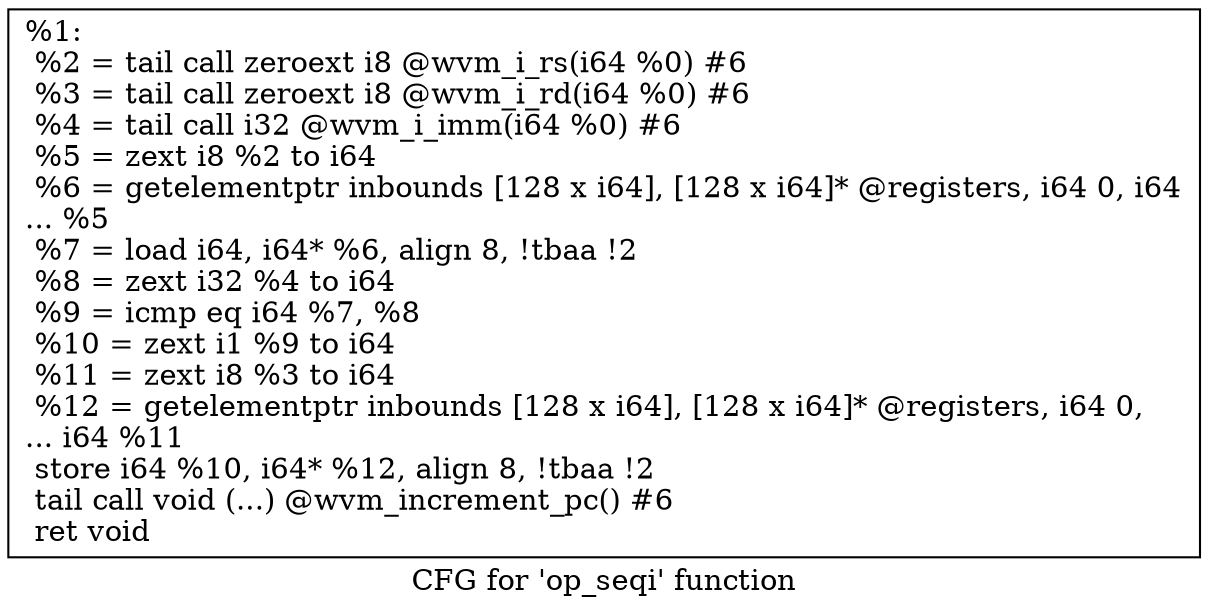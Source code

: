 digraph "CFG for 'op_seqi' function" {
	label="CFG for 'op_seqi' function";

	Node0x7f8ef0c0d920 [shape=record,label="{%1:\l  %2 = tail call zeroext i8 @wvm_i_rs(i64 %0) #6\l  %3 = tail call zeroext i8 @wvm_i_rd(i64 %0) #6\l  %4 = tail call i32 @wvm_i_imm(i64 %0) #6\l  %5 = zext i8 %2 to i64\l  %6 = getelementptr inbounds [128 x i64], [128 x i64]* @registers, i64 0, i64\l... %5\l  %7 = load i64, i64* %6, align 8, !tbaa !2\l  %8 = zext i32 %4 to i64\l  %9 = icmp eq i64 %7, %8\l  %10 = zext i1 %9 to i64\l  %11 = zext i8 %3 to i64\l  %12 = getelementptr inbounds [128 x i64], [128 x i64]* @registers, i64 0,\l... i64 %11\l  store i64 %10, i64* %12, align 8, !tbaa !2\l  tail call void (...) @wvm_increment_pc() #6\l  ret void\l}"];
}

